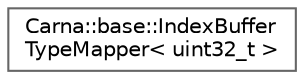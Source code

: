 digraph "Graphical Class Hierarchy"
{
 // LATEX_PDF_SIZE
  bgcolor="transparent";
  edge [fontname=Helvetica,fontsize=10,labelfontname=Helvetica,labelfontsize=10];
  node [fontname=Helvetica,fontsize=10,shape=box,height=0.2,width=0.4];
  rankdir="LR";
  Node0 [id="Node000000",label="Carna::base::IndexBuffer\lTypeMapper\< uint32_t \>",height=0.2,width=0.4,color="grey40", fillcolor="white", style="filled",URL="$structCarna_1_1base_1_1IndexBufferTypeMapper_3_01uint32__t_01_4.html",tooltip="Maps uint32_t to IndexBufferBase::TYPE_UINT_32."];
}
